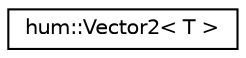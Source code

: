 digraph "Graphical Class Hierarchy"
{
  edge [fontname="Helvetica",fontsize="10",labelfontname="Helvetica",labelfontsize="10"];
  node [fontname="Helvetica",fontsize="10",shape=record];
  rankdir="LR";
  Node1 [label="hum::Vector2\< T \>",height=0.2,width=0.4,color="black", fillcolor="white", style="filled",URL="$classhum_1_1Vector2.html",tooltip="Class representing a 2D vector. "];
}
